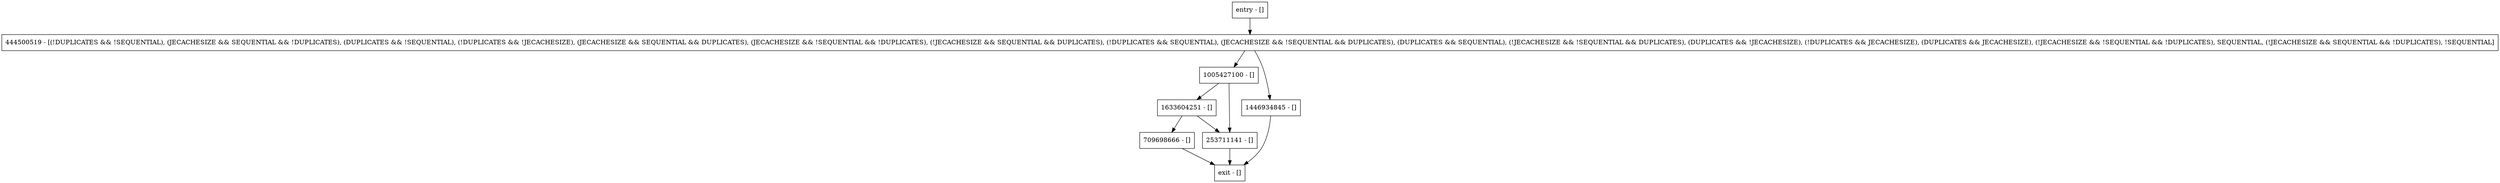 digraph checkForNullDbt {
node [shape=record];
1005427100 [label="1005427100 - []"];
entry [label="entry - []"];
exit [label="exit - []"];
1633604251 [label="1633604251 - []"];
709698666 [label="709698666 - []"];
1446934845 [label="1446934845 - []"];
253711141 [label="253711141 - []"];
444500519 [label="444500519 - [(!DUPLICATES && !SEQUENTIAL), (JECACHESIZE && SEQUENTIAL && !DUPLICATES), (DUPLICATES && !SEQUENTIAL), (!DUPLICATES && !JECACHESIZE), (JECACHESIZE && SEQUENTIAL && DUPLICATES), (JECACHESIZE && !SEQUENTIAL && !DUPLICATES), (!JECACHESIZE && SEQUENTIAL && DUPLICATES), (!DUPLICATES && SEQUENTIAL), (JECACHESIZE && !SEQUENTIAL && DUPLICATES), (DUPLICATES && SEQUENTIAL), (!JECACHESIZE && !SEQUENTIAL && DUPLICATES), (DUPLICATES && !JECACHESIZE), (!DUPLICATES && JECACHESIZE), (DUPLICATES && JECACHESIZE), (!JECACHESIZE && !SEQUENTIAL && !DUPLICATES), SEQUENTIAL, (!JECACHESIZE && SEQUENTIAL && !DUPLICATES), !SEQUENTIAL]"];
entry;
exit;
1005427100 -> 1633604251;
1005427100 -> 253711141;
entry -> 444500519;
1633604251 -> 709698666;
1633604251 -> 253711141;
709698666 -> exit;
1446934845 -> exit;
253711141 -> exit;
444500519 -> 1005427100;
444500519 -> 1446934845;
}
